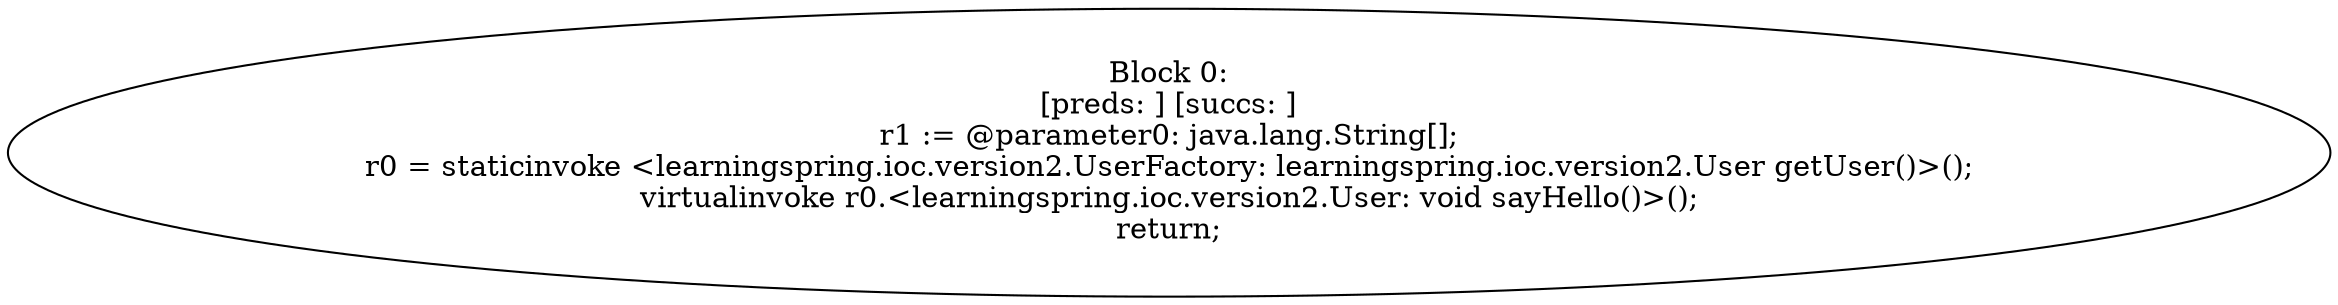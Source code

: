 digraph "unitGraph" {
    "Block 0:
[preds: ] [succs: ]
r1 := @parameter0: java.lang.String[];
r0 = staticinvoke <learningspring.ioc.version2.UserFactory: learningspring.ioc.version2.User getUser()>();
virtualinvoke r0.<learningspring.ioc.version2.User: void sayHello()>();
return;
"
}
